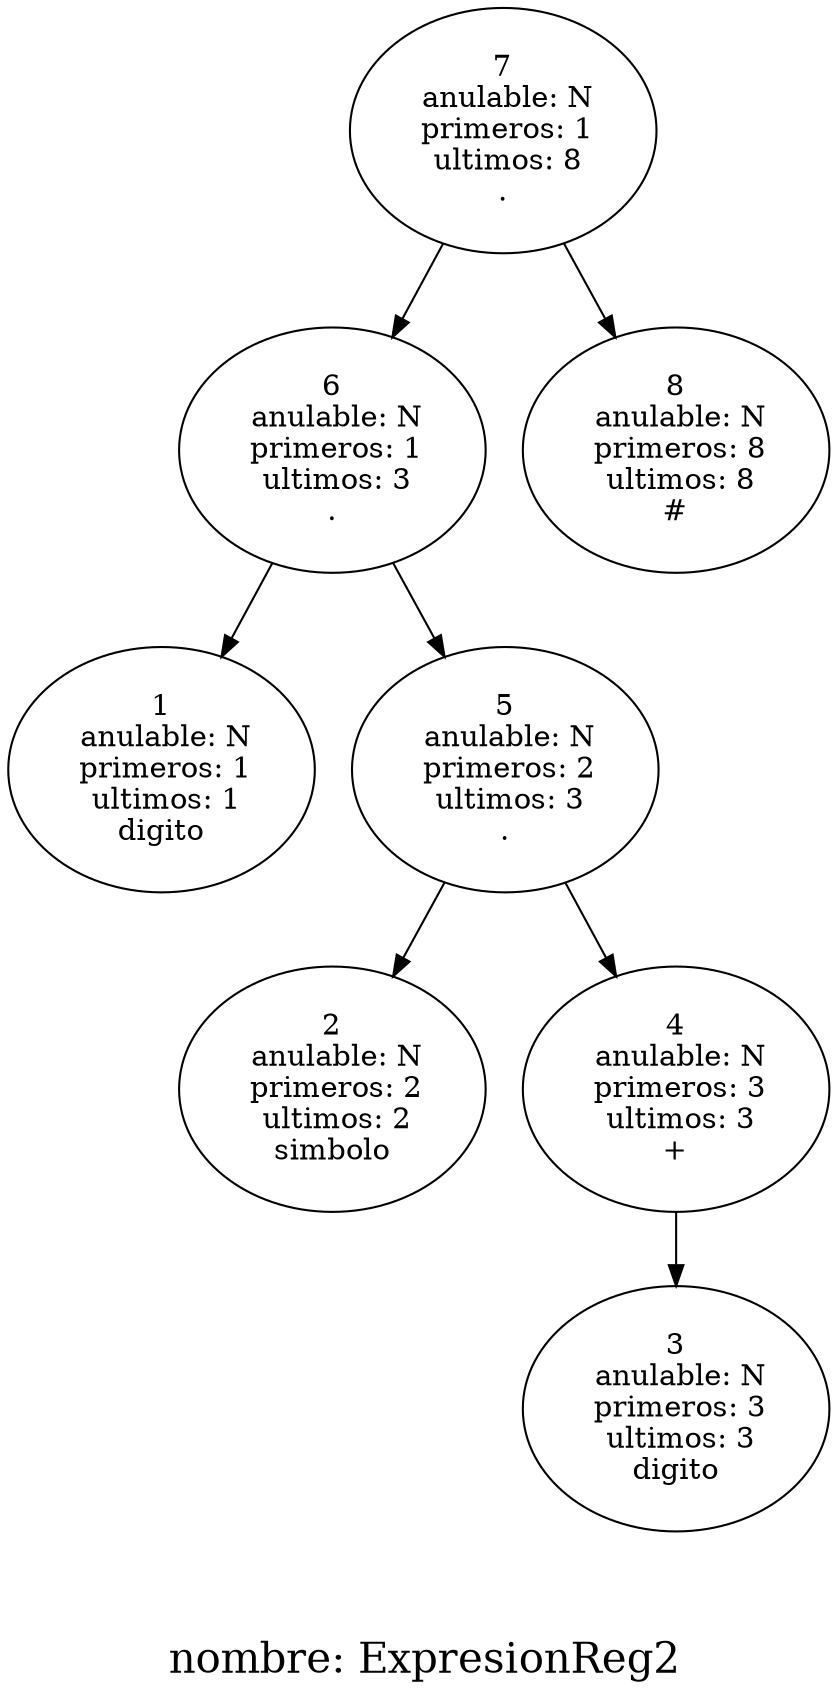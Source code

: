 digraph G { 

"7
 anulable: N
 primeros: 1
 ultimos: 8
."->"6
 anulable: N
 primeros: 1
 ultimos: 3
." 
"6
 anulable: N
 primeros: 1
 ultimos: 3
."->"1
 anulable: N
 primeros: 1
 ultimos: 1
digito" 
"6
 anulable: N
 primeros: 1
 ultimos: 3
."->"5
 anulable: N
 primeros: 2
 ultimos: 3
." 
"5
 anulable: N
 primeros: 2
 ultimos: 3
."->"2
 anulable: N
 primeros: 2
 ultimos: 2
simbolo" 
"5
 anulable: N
 primeros: 2
 ultimos: 3
."->"4
 anulable: N
 primeros: 3
 ultimos: 3
+" 
"4
 anulable: N
 primeros: 3
 ultimos: 3
+"->"3
 anulable: N
 primeros: 3
 ultimos: 3
digito" 
"7
 anulable: N
 primeros: 1
 ultimos: 8
."->"8
 anulable: N
 primeros: 8
 ultimos: 8
#" 

label ="

 nombre: ExpresionReg2" ;
 fontsize=20;

 }
